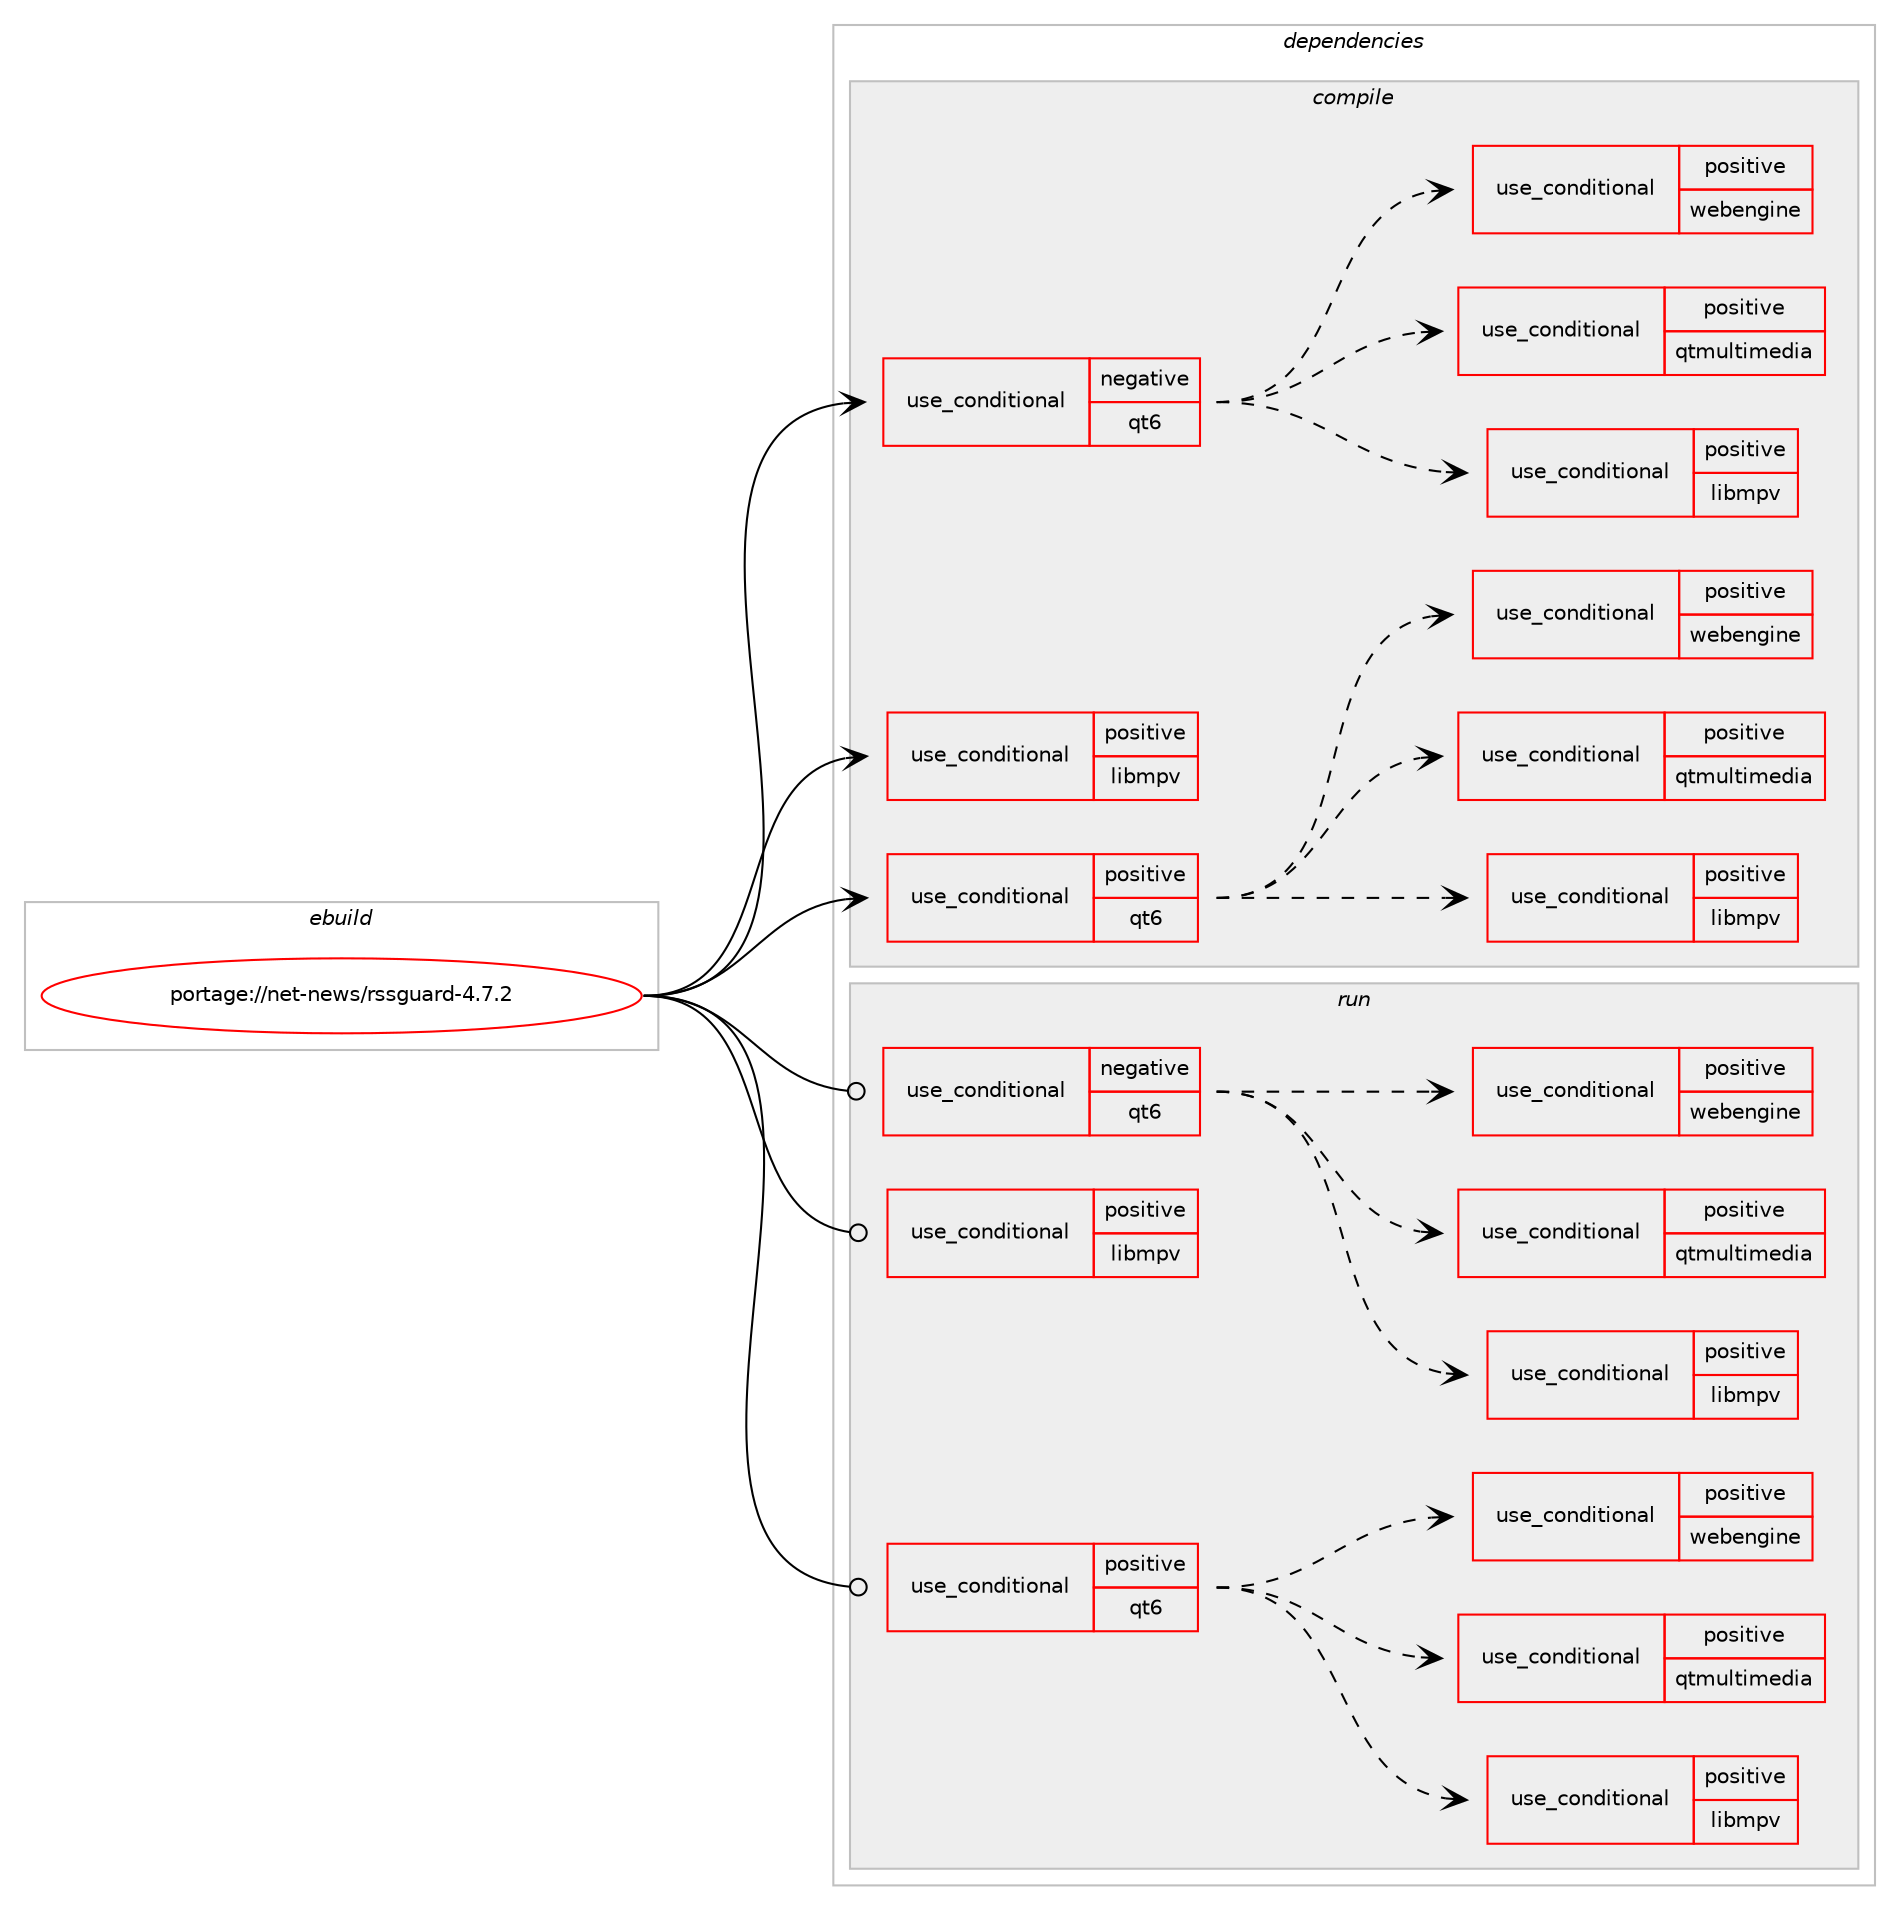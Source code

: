 digraph prolog {

# *************
# Graph options
# *************

newrank=true;
concentrate=true;
compound=true;
graph [rankdir=LR,fontname=Helvetica,fontsize=10,ranksep=1.5];#, ranksep=2.5, nodesep=0.2];
edge  [arrowhead=vee];
node  [fontname=Helvetica,fontsize=10];

# **********
# The ebuild
# **********

subgraph cluster_leftcol {
color=gray;
rank=same;
label=<<i>ebuild</i>>;
id [label="portage://net-news/rssguard-4.7.2", color=red, width=4, href="../net-news/rssguard-4.7.2.svg"];
}

# ****************
# The dependencies
# ****************

subgraph cluster_midcol {
color=gray;
label=<<i>dependencies</i>>;
subgraph cluster_compile {
fillcolor="#eeeeee";
style=filled;
label=<<i>compile</i>>;
subgraph cond97604 {
dependency192264 [label=<<TABLE BORDER="0" CELLBORDER="1" CELLSPACING="0" CELLPADDING="4"><TR><TD ROWSPAN="3" CELLPADDING="10">use_conditional</TD></TR><TR><TD>negative</TD></TR><TR><TD>qt6</TD></TR></TABLE>>, shape=none, color=red];
# *** BEGIN UNKNOWN DEPENDENCY TYPE (TODO) ***
# dependency192264 -> package_dependency(portage://net-news/rssguard-4.7.2,install,no,dev-qt,qtconcurrent,none,[,,],[slot(5)],[])
# *** END UNKNOWN DEPENDENCY TYPE (TODO) ***

# *** BEGIN UNKNOWN DEPENDENCY TYPE (TODO) ***
# dependency192264 -> package_dependency(portage://net-news/rssguard-4.7.2,install,no,dev-qt,qtcore,none,[,,],[slot(5)],[])
# *** END UNKNOWN DEPENDENCY TYPE (TODO) ***

# *** BEGIN UNKNOWN DEPENDENCY TYPE (TODO) ***
# dependency192264 -> package_dependency(portage://net-news/rssguard-4.7.2,install,no,dev-qt,qtdbus,none,[,,],[slot(5)],[])
# *** END UNKNOWN DEPENDENCY TYPE (TODO) ***

# *** BEGIN UNKNOWN DEPENDENCY TYPE (TODO) ***
# dependency192264 -> package_dependency(portage://net-news/rssguard-4.7.2,install,no,dev-qt,qtdeclarative,none,[,,],[slot(5)],[])
# *** END UNKNOWN DEPENDENCY TYPE (TODO) ***

# *** BEGIN UNKNOWN DEPENDENCY TYPE (TODO) ***
# dependency192264 -> package_dependency(portage://net-news/rssguard-4.7.2,install,no,dev-qt,qtgui,none,[,,],[slot(5)],[])
# *** END UNKNOWN DEPENDENCY TYPE (TODO) ***

# *** BEGIN UNKNOWN DEPENDENCY TYPE (TODO) ***
# dependency192264 -> package_dependency(portage://net-news/rssguard-4.7.2,install,no,dev-qt,qtmultimedia,none,[,,],[slot(5)],[use(enable(gstreamer),none)])
# *** END UNKNOWN DEPENDENCY TYPE (TODO) ***

# *** BEGIN UNKNOWN DEPENDENCY TYPE (TODO) ***
# dependency192264 -> package_dependency(portage://net-news/rssguard-4.7.2,install,no,dev-qt,qtnetwork,none,[,,],[slot(5)],[use(enable(ssl),none)])
# *** END UNKNOWN DEPENDENCY TYPE (TODO) ***

# *** BEGIN UNKNOWN DEPENDENCY TYPE (TODO) ***
# dependency192264 -> package_dependency(portage://net-news/rssguard-4.7.2,install,no,dev-qt,qtsql,none,[,,],[slot(5)],[use(optenable(mysql),none),use(optenable(sqlite),none)])
# *** END UNKNOWN DEPENDENCY TYPE (TODO) ***

# *** BEGIN UNKNOWN DEPENDENCY TYPE (TODO) ***
# dependency192264 -> package_dependency(portage://net-news/rssguard-4.7.2,install,no,dev-qt,qtwidgets,none,[,,],[slot(5)],[])
# *** END UNKNOWN DEPENDENCY TYPE (TODO) ***

# *** BEGIN UNKNOWN DEPENDENCY TYPE (TODO) ***
# dependency192264 -> package_dependency(portage://net-news/rssguard-4.7.2,install,no,dev-qt,qtxml,none,[,,],[slot(5)],[])
# *** END UNKNOWN DEPENDENCY TYPE (TODO) ***

subgraph cond97605 {
dependency192265 [label=<<TABLE BORDER="0" CELLBORDER="1" CELLSPACING="0" CELLPADDING="4"><TR><TD ROWSPAN="3" CELLPADDING="10">use_conditional</TD></TR><TR><TD>positive</TD></TR><TR><TD>libmpv</TD></TR></TABLE>>, shape=none, color=red];
# *** BEGIN UNKNOWN DEPENDENCY TYPE (TODO) ***
# dependency192265 -> package_dependency(portage://net-news/rssguard-4.7.2,install,no,dev-qt,qtopengl,none,[,,],[slot(5)],[])
# *** END UNKNOWN DEPENDENCY TYPE (TODO) ***

}
dependency192264:e -> dependency192265:w [weight=20,style="dashed",arrowhead="vee"];
subgraph cond97606 {
dependency192266 [label=<<TABLE BORDER="0" CELLBORDER="1" CELLSPACING="0" CELLPADDING="4"><TR><TD ROWSPAN="3" CELLPADDING="10">use_conditional</TD></TR><TR><TD>positive</TD></TR><TR><TD>qtmultimedia</TD></TR></TABLE>>, shape=none, color=red];
# *** BEGIN UNKNOWN DEPENDENCY TYPE (TODO) ***
# dependency192266 -> package_dependency(portage://net-news/rssguard-4.7.2,install,no,dev-qt,qtmultimedia,none,[,,],[slot(5)],[])
# *** END UNKNOWN DEPENDENCY TYPE (TODO) ***

# *** BEGIN UNKNOWN DEPENDENCY TYPE (TODO) ***
# dependency192266 -> package_dependency(portage://net-news/rssguard-4.7.2,install,no,dev-qt,qtopengl,none,[,,],[slot(5)],[])
# *** END UNKNOWN DEPENDENCY TYPE (TODO) ***

}
dependency192264:e -> dependency192266:w [weight=20,style="dashed",arrowhead="vee"];
subgraph cond97607 {
dependency192267 [label=<<TABLE BORDER="0" CELLBORDER="1" CELLSPACING="0" CELLPADDING="4"><TR><TD ROWSPAN="3" CELLPADDING="10">use_conditional</TD></TR><TR><TD>positive</TD></TR><TR><TD>webengine</TD></TR></TABLE>>, shape=none, color=red];
# *** BEGIN UNKNOWN DEPENDENCY TYPE (TODO) ***
# dependency192267 -> package_dependency(portage://net-news/rssguard-4.7.2,install,no,dev-qt,qtwebengine,none,[,,],[slot(5)],[use(enable(widgets),positive)])
# *** END UNKNOWN DEPENDENCY TYPE (TODO) ***

}
dependency192264:e -> dependency192267:w [weight=20,style="dashed",arrowhead="vee"];
}
id:e -> dependency192264:w [weight=20,style="solid",arrowhead="vee"];
subgraph cond97608 {
dependency192268 [label=<<TABLE BORDER="0" CELLBORDER="1" CELLSPACING="0" CELLPADDING="4"><TR><TD ROWSPAN="3" CELLPADDING="10">use_conditional</TD></TR><TR><TD>positive</TD></TR><TR><TD>libmpv</TD></TR></TABLE>>, shape=none, color=red];
# *** BEGIN UNKNOWN DEPENDENCY TYPE (TODO) ***
# dependency192268 -> package_dependency(portage://net-news/rssguard-4.7.2,install,no,media-video,mpv,none,[,,],any_same_slot,[])
# *** END UNKNOWN DEPENDENCY TYPE (TODO) ***

}
id:e -> dependency192268:w [weight=20,style="solid",arrowhead="vee"];
subgraph cond97609 {
dependency192269 [label=<<TABLE BORDER="0" CELLBORDER="1" CELLSPACING="0" CELLPADDING="4"><TR><TD ROWSPAN="3" CELLPADDING="10">use_conditional</TD></TR><TR><TD>positive</TD></TR><TR><TD>qt6</TD></TR></TABLE>>, shape=none, color=red];
# *** BEGIN UNKNOWN DEPENDENCY TYPE (TODO) ***
# dependency192269 -> package_dependency(portage://net-news/rssguard-4.7.2,install,no,dev-qt,qtbase,none,[,,],[slot(6)],[use(enable(concurrent),none),use(enable(dbus),none),use(enable(gui),none),use(optenable(mysql),none),use(enable(network),none),use(enable(sql),none),use(optenable(sqlite),none),use(enable(ssl),none),use(enable(widgets),none)])
# *** END UNKNOWN DEPENDENCY TYPE (TODO) ***

# *** BEGIN UNKNOWN DEPENDENCY TYPE (TODO) ***
# dependency192269 -> package_dependency(portage://net-news/rssguard-4.7.2,install,no,dev-qt,qtdeclarative,none,[,,],[slot(6)],[])
# *** END UNKNOWN DEPENDENCY TYPE (TODO) ***

# *** BEGIN UNKNOWN DEPENDENCY TYPE (TODO) ***
# dependency192269 -> package_dependency(portage://net-news/rssguard-4.7.2,install,no,dev-qt,qtmultimedia,none,[,,],[slot(6)],[use(enable(gstreamer),none)])
# *** END UNKNOWN DEPENDENCY TYPE (TODO) ***

# *** BEGIN UNKNOWN DEPENDENCY TYPE (TODO) ***
# dependency192269 -> package_dependency(portage://net-news/rssguard-4.7.2,install,no,dev-qt,qt5compat,none,[,,],[slot(6)],[])
# *** END UNKNOWN DEPENDENCY TYPE (TODO) ***

# *** BEGIN UNKNOWN DEPENDENCY TYPE (TODO) ***
# dependency192269 -> package_dependency(portage://net-news/rssguard-4.7.2,install,no,media-libs,libglvnd,none,[,,],[],[])
# *** END UNKNOWN DEPENDENCY TYPE (TODO) ***

subgraph cond97610 {
dependency192270 [label=<<TABLE BORDER="0" CELLBORDER="1" CELLSPACING="0" CELLPADDING="4"><TR><TD ROWSPAN="3" CELLPADDING="10">use_conditional</TD></TR><TR><TD>positive</TD></TR><TR><TD>libmpv</TD></TR></TABLE>>, shape=none, color=red];
# *** BEGIN UNKNOWN DEPENDENCY TYPE (TODO) ***
# dependency192270 -> package_dependency(portage://net-news/rssguard-4.7.2,install,no,dev-qt,qtbase,none,[,,],[slot(6)],[use(enable(opengl),none)])
# *** END UNKNOWN DEPENDENCY TYPE (TODO) ***

}
dependency192269:e -> dependency192270:w [weight=20,style="dashed",arrowhead="vee"];
subgraph cond97611 {
dependency192271 [label=<<TABLE BORDER="0" CELLBORDER="1" CELLSPACING="0" CELLPADDING="4"><TR><TD ROWSPAN="3" CELLPADDING="10">use_conditional</TD></TR><TR><TD>positive</TD></TR><TR><TD>qtmultimedia</TD></TR></TABLE>>, shape=none, color=red];
# *** BEGIN UNKNOWN DEPENDENCY TYPE (TODO) ***
# dependency192271 -> package_dependency(portage://net-news/rssguard-4.7.2,install,no,dev-qt,qtbase,none,[,,],[slot(6)],[use(enable(opengl),none)])
# *** END UNKNOWN DEPENDENCY TYPE (TODO) ***

# *** BEGIN UNKNOWN DEPENDENCY TYPE (TODO) ***
# dependency192271 -> package_dependency(portage://net-news/rssguard-4.7.2,install,no,dev-qt,qtmultimedia,none,[,,],[slot(6)],[])
# *** END UNKNOWN DEPENDENCY TYPE (TODO) ***

}
dependency192269:e -> dependency192271:w [weight=20,style="dashed",arrowhead="vee"];
subgraph cond97612 {
dependency192272 [label=<<TABLE BORDER="0" CELLBORDER="1" CELLSPACING="0" CELLPADDING="4"><TR><TD ROWSPAN="3" CELLPADDING="10">use_conditional</TD></TR><TR><TD>positive</TD></TR><TR><TD>webengine</TD></TR></TABLE>>, shape=none, color=red];
# *** BEGIN UNKNOWN DEPENDENCY TYPE (TODO) ***
# dependency192272 -> package_dependency(portage://net-news/rssguard-4.7.2,install,no,dev-qt,qtwebengine,none,[,,],[slot(6)],[use(enable(widgets),positive)])
# *** END UNKNOWN DEPENDENCY TYPE (TODO) ***

}
dependency192269:e -> dependency192272:w [weight=20,style="dashed",arrowhead="vee"];
}
id:e -> dependency192269:w [weight=20,style="solid",arrowhead="vee"];
# *** BEGIN UNKNOWN DEPENDENCY TYPE (TODO) ***
# id -> package_dependency(portage://net-news/rssguard-4.7.2,install,no,sys-libs,zlib,none,[,,],any_same_slot,[])
# *** END UNKNOWN DEPENDENCY TYPE (TODO) ***

}
subgraph cluster_compileandrun {
fillcolor="#eeeeee";
style=filled;
label=<<i>compile and run</i>>;
}
subgraph cluster_run {
fillcolor="#eeeeee";
style=filled;
label=<<i>run</i>>;
subgraph cond97613 {
dependency192273 [label=<<TABLE BORDER="0" CELLBORDER="1" CELLSPACING="0" CELLPADDING="4"><TR><TD ROWSPAN="3" CELLPADDING="10">use_conditional</TD></TR><TR><TD>negative</TD></TR><TR><TD>qt6</TD></TR></TABLE>>, shape=none, color=red];
# *** BEGIN UNKNOWN DEPENDENCY TYPE (TODO) ***
# dependency192273 -> package_dependency(portage://net-news/rssguard-4.7.2,run,no,dev-qt,qtconcurrent,none,[,,],[slot(5)],[])
# *** END UNKNOWN DEPENDENCY TYPE (TODO) ***

# *** BEGIN UNKNOWN DEPENDENCY TYPE (TODO) ***
# dependency192273 -> package_dependency(portage://net-news/rssguard-4.7.2,run,no,dev-qt,qtcore,none,[,,],[slot(5)],[])
# *** END UNKNOWN DEPENDENCY TYPE (TODO) ***

# *** BEGIN UNKNOWN DEPENDENCY TYPE (TODO) ***
# dependency192273 -> package_dependency(portage://net-news/rssguard-4.7.2,run,no,dev-qt,qtdbus,none,[,,],[slot(5)],[])
# *** END UNKNOWN DEPENDENCY TYPE (TODO) ***

# *** BEGIN UNKNOWN DEPENDENCY TYPE (TODO) ***
# dependency192273 -> package_dependency(portage://net-news/rssguard-4.7.2,run,no,dev-qt,qtdeclarative,none,[,,],[slot(5)],[])
# *** END UNKNOWN DEPENDENCY TYPE (TODO) ***

# *** BEGIN UNKNOWN DEPENDENCY TYPE (TODO) ***
# dependency192273 -> package_dependency(portage://net-news/rssguard-4.7.2,run,no,dev-qt,qtgui,none,[,,],[slot(5)],[])
# *** END UNKNOWN DEPENDENCY TYPE (TODO) ***

# *** BEGIN UNKNOWN DEPENDENCY TYPE (TODO) ***
# dependency192273 -> package_dependency(portage://net-news/rssguard-4.7.2,run,no,dev-qt,qtmultimedia,none,[,,],[slot(5)],[use(enable(gstreamer),none)])
# *** END UNKNOWN DEPENDENCY TYPE (TODO) ***

# *** BEGIN UNKNOWN DEPENDENCY TYPE (TODO) ***
# dependency192273 -> package_dependency(portage://net-news/rssguard-4.7.2,run,no,dev-qt,qtnetwork,none,[,,],[slot(5)],[use(enable(ssl),none)])
# *** END UNKNOWN DEPENDENCY TYPE (TODO) ***

# *** BEGIN UNKNOWN DEPENDENCY TYPE (TODO) ***
# dependency192273 -> package_dependency(portage://net-news/rssguard-4.7.2,run,no,dev-qt,qtsql,none,[,,],[slot(5)],[use(optenable(mysql),none),use(optenable(sqlite),none)])
# *** END UNKNOWN DEPENDENCY TYPE (TODO) ***

# *** BEGIN UNKNOWN DEPENDENCY TYPE (TODO) ***
# dependency192273 -> package_dependency(portage://net-news/rssguard-4.7.2,run,no,dev-qt,qtwidgets,none,[,,],[slot(5)],[])
# *** END UNKNOWN DEPENDENCY TYPE (TODO) ***

# *** BEGIN UNKNOWN DEPENDENCY TYPE (TODO) ***
# dependency192273 -> package_dependency(portage://net-news/rssguard-4.7.2,run,no,dev-qt,qtxml,none,[,,],[slot(5)],[])
# *** END UNKNOWN DEPENDENCY TYPE (TODO) ***

subgraph cond97614 {
dependency192274 [label=<<TABLE BORDER="0" CELLBORDER="1" CELLSPACING="0" CELLPADDING="4"><TR><TD ROWSPAN="3" CELLPADDING="10">use_conditional</TD></TR><TR><TD>positive</TD></TR><TR><TD>libmpv</TD></TR></TABLE>>, shape=none, color=red];
# *** BEGIN UNKNOWN DEPENDENCY TYPE (TODO) ***
# dependency192274 -> package_dependency(portage://net-news/rssguard-4.7.2,run,no,dev-qt,qtopengl,none,[,,],[slot(5)],[])
# *** END UNKNOWN DEPENDENCY TYPE (TODO) ***

}
dependency192273:e -> dependency192274:w [weight=20,style="dashed",arrowhead="vee"];
subgraph cond97615 {
dependency192275 [label=<<TABLE BORDER="0" CELLBORDER="1" CELLSPACING="0" CELLPADDING="4"><TR><TD ROWSPAN="3" CELLPADDING="10">use_conditional</TD></TR><TR><TD>positive</TD></TR><TR><TD>qtmultimedia</TD></TR></TABLE>>, shape=none, color=red];
# *** BEGIN UNKNOWN DEPENDENCY TYPE (TODO) ***
# dependency192275 -> package_dependency(portage://net-news/rssguard-4.7.2,run,no,dev-qt,qtmultimedia,none,[,,],[slot(5)],[])
# *** END UNKNOWN DEPENDENCY TYPE (TODO) ***

# *** BEGIN UNKNOWN DEPENDENCY TYPE (TODO) ***
# dependency192275 -> package_dependency(portage://net-news/rssguard-4.7.2,run,no,dev-qt,qtopengl,none,[,,],[slot(5)],[])
# *** END UNKNOWN DEPENDENCY TYPE (TODO) ***

}
dependency192273:e -> dependency192275:w [weight=20,style="dashed",arrowhead="vee"];
subgraph cond97616 {
dependency192276 [label=<<TABLE BORDER="0" CELLBORDER="1" CELLSPACING="0" CELLPADDING="4"><TR><TD ROWSPAN="3" CELLPADDING="10">use_conditional</TD></TR><TR><TD>positive</TD></TR><TR><TD>webengine</TD></TR></TABLE>>, shape=none, color=red];
# *** BEGIN UNKNOWN DEPENDENCY TYPE (TODO) ***
# dependency192276 -> package_dependency(portage://net-news/rssguard-4.7.2,run,no,dev-qt,qtwebengine,none,[,,],[slot(5)],[use(enable(widgets),positive)])
# *** END UNKNOWN DEPENDENCY TYPE (TODO) ***

}
dependency192273:e -> dependency192276:w [weight=20,style="dashed",arrowhead="vee"];
}
id:e -> dependency192273:w [weight=20,style="solid",arrowhead="odot"];
subgraph cond97617 {
dependency192277 [label=<<TABLE BORDER="0" CELLBORDER="1" CELLSPACING="0" CELLPADDING="4"><TR><TD ROWSPAN="3" CELLPADDING="10">use_conditional</TD></TR><TR><TD>positive</TD></TR><TR><TD>libmpv</TD></TR></TABLE>>, shape=none, color=red];
# *** BEGIN UNKNOWN DEPENDENCY TYPE (TODO) ***
# dependency192277 -> package_dependency(portage://net-news/rssguard-4.7.2,run,no,media-video,mpv,none,[,,],any_same_slot,[])
# *** END UNKNOWN DEPENDENCY TYPE (TODO) ***

}
id:e -> dependency192277:w [weight=20,style="solid",arrowhead="odot"];
subgraph cond97618 {
dependency192278 [label=<<TABLE BORDER="0" CELLBORDER="1" CELLSPACING="0" CELLPADDING="4"><TR><TD ROWSPAN="3" CELLPADDING="10">use_conditional</TD></TR><TR><TD>positive</TD></TR><TR><TD>qt6</TD></TR></TABLE>>, shape=none, color=red];
# *** BEGIN UNKNOWN DEPENDENCY TYPE (TODO) ***
# dependency192278 -> package_dependency(portage://net-news/rssguard-4.7.2,run,no,dev-qt,qtbase,none,[,,],[slot(6)],[use(enable(concurrent),none),use(enable(dbus),none),use(enable(gui),none),use(optenable(mysql),none),use(enable(network),none),use(enable(sql),none),use(optenable(sqlite),none),use(enable(ssl),none),use(enable(widgets),none)])
# *** END UNKNOWN DEPENDENCY TYPE (TODO) ***

# *** BEGIN UNKNOWN DEPENDENCY TYPE (TODO) ***
# dependency192278 -> package_dependency(portage://net-news/rssguard-4.7.2,run,no,dev-qt,qtdeclarative,none,[,,],[slot(6)],[])
# *** END UNKNOWN DEPENDENCY TYPE (TODO) ***

# *** BEGIN UNKNOWN DEPENDENCY TYPE (TODO) ***
# dependency192278 -> package_dependency(portage://net-news/rssguard-4.7.2,run,no,dev-qt,qtmultimedia,none,[,,],[slot(6)],[use(enable(gstreamer),none)])
# *** END UNKNOWN DEPENDENCY TYPE (TODO) ***

# *** BEGIN UNKNOWN DEPENDENCY TYPE (TODO) ***
# dependency192278 -> package_dependency(portage://net-news/rssguard-4.7.2,run,no,dev-qt,qt5compat,none,[,,],[slot(6)],[])
# *** END UNKNOWN DEPENDENCY TYPE (TODO) ***

# *** BEGIN UNKNOWN DEPENDENCY TYPE (TODO) ***
# dependency192278 -> package_dependency(portage://net-news/rssguard-4.7.2,run,no,media-libs,libglvnd,none,[,,],[],[])
# *** END UNKNOWN DEPENDENCY TYPE (TODO) ***

subgraph cond97619 {
dependency192279 [label=<<TABLE BORDER="0" CELLBORDER="1" CELLSPACING="0" CELLPADDING="4"><TR><TD ROWSPAN="3" CELLPADDING="10">use_conditional</TD></TR><TR><TD>positive</TD></TR><TR><TD>libmpv</TD></TR></TABLE>>, shape=none, color=red];
# *** BEGIN UNKNOWN DEPENDENCY TYPE (TODO) ***
# dependency192279 -> package_dependency(portage://net-news/rssguard-4.7.2,run,no,dev-qt,qtbase,none,[,,],[slot(6)],[use(enable(opengl),none)])
# *** END UNKNOWN DEPENDENCY TYPE (TODO) ***

}
dependency192278:e -> dependency192279:w [weight=20,style="dashed",arrowhead="vee"];
subgraph cond97620 {
dependency192280 [label=<<TABLE BORDER="0" CELLBORDER="1" CELLSPACING="0" CELLPADDING="4"><TR><TD ROWSPAN="3" CELLPADDING="10">use_conditional</TD></TR><TR><TD>positive</TD></TR><TR><TD>qtmultimedia</TD></TR></TABLE>>, shape=none, color=red];
# *** BEGIN UNKNOWN DEPENDENCY TYPE (TODO) ***
# dependency192280 -> package_dependency(portage://net-news/rssguard-4.7.2,run,no,dev-qt,qtbase,none,[,,],[slot(6)],[use(enable(opengl),none)])
# *** END UNKNOWN DEPENDENCY TYPE (TODO) ***

# *** BEGIN UNKNOWN DEPENDENCY TYPE (TODO) ***
# dependency192280 -> package_dependency(portage://net-news/rssguard-4.7.2,run,no,dev-qt,qtmultimedia,none,[,,],[slot(6)],[])
# *** END UNKNOWN DEPENDENCY TYPE (TODO) ***

}
dependency192278:e -> dependency192280:w [weight=20,style="dashed",arrowhead="vee"];
subgraph cond97621 {
dependency192281 [label=<<TABLE BORDER="0" CELLBORDER="1" CELLSPACING="0" CELLPADDING="4"><TR><TD ROWSPAN="3" CELLPADDING="10">use_conditional</TD></TR><TR><TD>positive</TD></TR><TR><TD>webengine</TD></TR></TABLE>>, shape=none, color=red];
# *** BEGIN UNKNOWN DEPENDENCY TYPE (TODO) ***
# dependency192281 -> package_dependency(portage://net-news/rssguard-4.7.2,run,no,dev-qt,qtwebengine,none,[,,],[slot(6)],[use(enable(widgets),positive)])
# *** END UNKNOWN DEPENDENCY TYPE (TODO) ***

}
dependency192278:e -> dependency192281:w [weight=20,style="dashed",arrowhead="vee"];
}
id:e -> dependency192278:w [weight=20,style="solid",arrowhead="odot"];
# *** BEGIN UNKNOWN DEPENDENCY TYPE (TODO) ***
# id -> package_dependency(portage://net-news/rssguard-4.7.2,run,no,sys-libs,zlib,none,[,,],any_same_slot,[])
# *** END UNKNOWN DEPENDENCY TYPE (TODO) ***

}
}

# **************
# The candidates
# **************

subgraph cluster_choices {
rank=same;
color=gray;
label=<<i>candidates</i>>;

}

}
